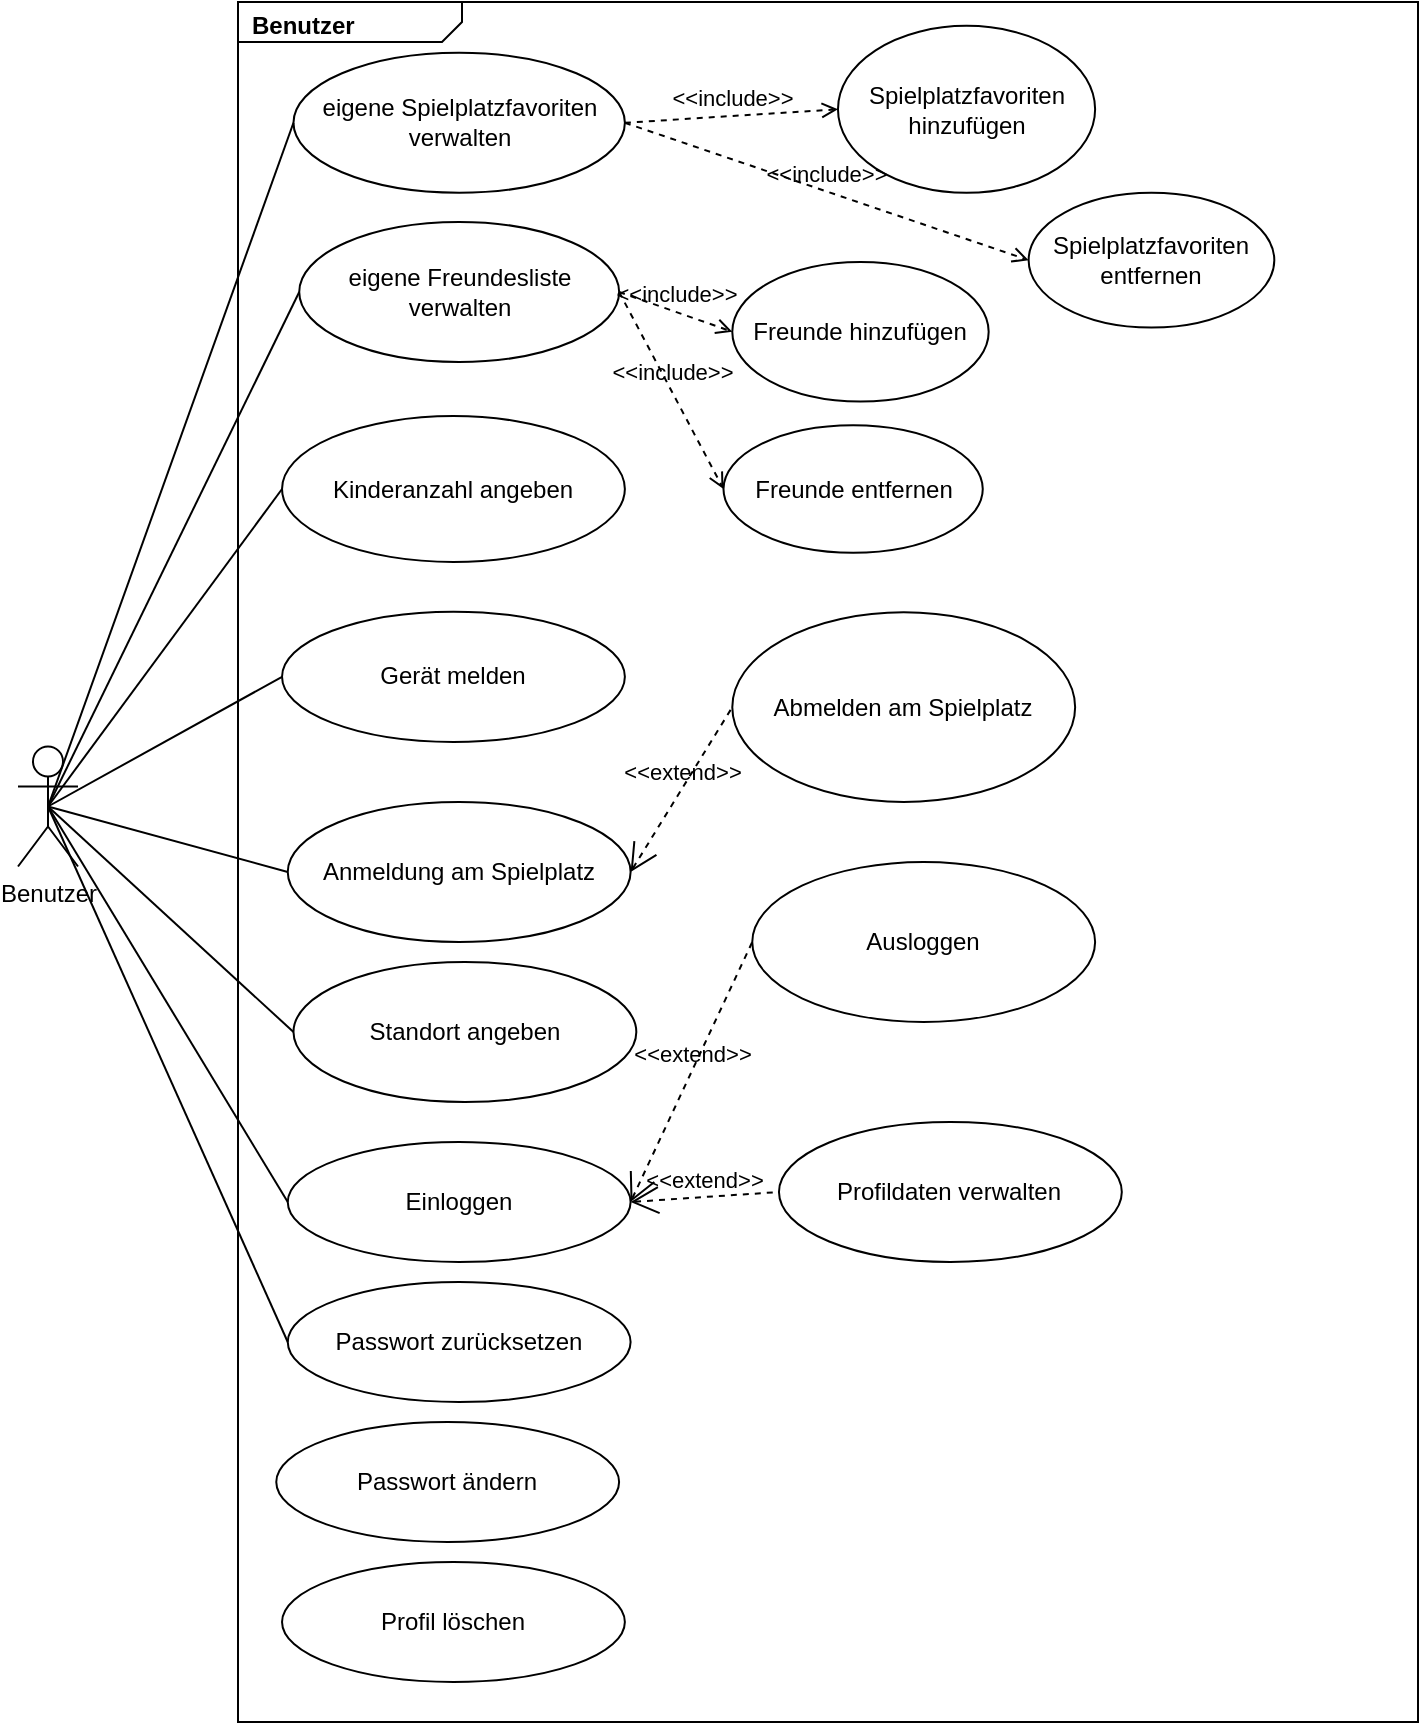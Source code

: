 <mxfile version="14.2.7" type="device"><diagram id="prtHgNgQTEPvFCAcTncT" name="Page-1"><mxGraphModel dx="2488" dy="1906" grid="1" gridSize="10" guides="1" tooltips="1" connect="1" arrows="1" fold="1" page="1" pageScale="1" pageWidth="827" pageHeight="1169" math="0" shadow="0"><root><mxCell id="0"/><mxCell id="1" parent="0"/><mxCell id="VixLHlhIaoW0r1KIGYpV-2" value="Benutzer" style="shape=umlActor;verticalLabelPosition=bottom;verticalAlign=top;html=1;outlineConnect=0;" vertex="1" parent="1"><mxGeometry x="-350" y="332.25" width="30" height="60" as="geometry"/></mxCell><mxCell id="VixLHlhIaoW0r1KIGYpV-42" value="" style="html=1;shape=mxgraph.sysml.package;labelX=112;whiteSpace=wrap;align=center;" vertex="1" parent="1"><mxGeometry x="-240" y="-40" width="590" height="860" as="geometry"/></mxCell><mxCell id="VixLHlhIaoW0r1KIGYpV-43" value="Benutzer" style="html=1;align=left;verticalAlign=top;labelPosition=left;verticalLabelPosition=top;labelBackgroundColor=none;spacingLeft=5;spacingTop=-2;fontStyle=1;" connectable="0" vertex="1" parent="VixLHlhIaoW0r1KIGYpV-42"><mxGeometry as="geometry"/></mxCell><mxCell id="VixLHlhIaoW0r1KIGYpV-44" value="eigene Spielplatzfavoriten verwalten" style="ellipse;whiteSpace=wrap;html=1;" vertex="1" parent="VixLHlhIaoW0r1KIGYpV-42"><mxGeometry x="27.742" y="25.39" width="165.695" height="70" as="geometry"/></mxCell><mxCell id="VixLHlhIaoW0r1KIGYpV-45" value="Spielplatzfavoriten entfernen" style="ellipse;whiteSpace=wrap;html=1;" vertex="1" parent="VixLHlhIaoW0r1KIGYpV-42"><mxGeometry x="395.32" y="95.394" width="122.836" height="67.393" as="geometry"/></mxCell><mxCell id="VixLHlhIaoW0r1KIGYpV-46" value="eigene Freundesliste verwalten" style="ellipse;whiteSpace=wrap;html=1;" vertex="1" parent="VixLHlhIaoW0r1KIGYpV-42"><mxGeometry x="30.613" y="110" width="159.953" height="70" as="geometry"/></mxCell><mxCell id="VixLHlhIaoW0r1KIGYpV-47" value="Spielplatzfavoriten hinzufügen" style="ellipse;whiteSpace=wrap;html=1;" vertex="1" parent="VixLHlhIaoW0r1KIGYpV-42"><mxGeometry x="299.993" y="11.924" width="128.568" height="83.466" as="geometry"/></mxCell><mxCell id="VixLHlhIaoW0r1KIGYpV-48" value="&amp;lt;&amp;lt;include&amp;gt;&amp;gt;" style="edgeStyle=none;html=1;endArrow=open;verticalAlign=bottom;dashed=1;labelBackgroundColor=none;exitX=1;exitY=0.5;exitDx=0;exitDy=0;entryX=0;entryY=0.5;entryDx=0;entryDy=0;" edge="1" parent="VixLHlhIaoW0r1KIGYpV-42" source="VixLHlhIaoW0r1KIGYpV-44" target="VixLHlhIaoW0r1KIGYpV-47"><mxGeometry width="160" relative="1" as="geometry"><mxPoint x="192.853" y="528.792" as="sourcePoint"/><mxPoint x="364.277" y="528.792" as="targetPoint"/></mxGeometry></mxCell><mxCell id="VixLHlhIaoW0r1KIGYpV-49" value="&amp;lt;&amp;lt;include&amp;gt;&amp;gt;" style="edgeStyle=none;html=1;endArrow=open;verticalAlign=bottom;dashed=1;labelBackgroundColor=none;exitX=1;exitY=0.5;exitDx=0;exitDy=0;entryX=0;entryY=0.5;entryDx=0;entryDy=0;" edge="1" parent="VixLHlhIaoW0r1KIGYpV-42" source="VixLHlhIaoW0r1KIGYpV-44" target="VixLHlhIaoW0r1KIGYpV-45"><mxGeometry width="160" relative="1" as="geometry"><mxPoint x="202.806" y="140.28" as="sourcePoint"/><mxPoint x="286.445" y="197.389" as="targetPoint"/></mxGeometry></mxCell><mxCell id="VixLHlhIaoW0r1KIGYpV-50" value="Freunde hinzufügen" style="ellipse;whiteSpace=wrap;html=1;" vertex="1" parent="VixLHlhIaoW0r1KIGYpV-42"><mxGeometry x="247.145" y="129.996" width="128.193" height="69.73" as="geometry"/></mxCell><mxCell id="VixLHlhIaoW0r1KIGYpV-51" value="Freunde entfernen" style="ellipse;whiteSpace=wrap;html=1;" vertex="1" parent="VixLHlhIaoW0r1KIGYpV-42"><mxGeometry x="242.744" y="211.624" width="129.64" height="63.768" as="geometry"/></mxCell><mxCell id="VixLHlhIaoW0r1KIGYpV-52" value="&amp;lt;&amp;lt;include&amp;gt;&amp;gt;" style="edgeStyle=none;html=1;endArrow=open;verticalAlign=bottom;dashed=1;labelBackgroundColor=none;exitX=1;exitY=0.5;exitDx=0;exitDy=0;entryX=0;entryY=0.5;entryDx=0;entryDy=0;" edge="1" parent="VixLHlhIaoW0r1KIGYpV-42" source="VixLHlhIaoW0r1KIGYpV-46" target="VixLHlhIaoW0r1KIGYpV-50"><mxGeometry width="160" relative="1" as="geometry"><mxPoint x="202.806" y="140.28" as="sourcePoint"/><mxPoint x="329.269" y="211.517" as="targetPoint"/></mxGeometry></mxCell><mxCell id="VixLHlhIaoW0r1KIGYpV-53" value="&amp;lt;&amp;lt;include&amp;gt;&amp;gt;" style="edgeStyle=none;html=1;endArrow=open;verticalAlign=bottom;dashed=1;labelBackgroundColor=none;exitX=1;exitY=0.5;exitDx=0;exitDy=0;entryX=0;entryY=0.5;entryDx=0;entryDy=0;" edge="1" parent="VixLHlhIaoW0r1KIGYpV-42" source="VixLHlhIaoW0r1KIGYpV-46" target="VixLHlhIaoW0r1KIGYpV-51"><mxGeometry width="160" relative="1" as="geometry"><mxPoint x="202.806" y="361.341" as="sourcePoint"/><mxPoint x="252.165" y="423.033" as="targetPoint"/></mxGeometry></mxCell><mxCell id="VixLHlhIaoW0r1KIGYpV-54" value="Kinderanzahl angeben" style="ellipse;whiteSpace=wrap;html=1;" vertex="1" parent="VixLHlhIaoW0r1KIGYpV-42"><mxGeometry x="22.013" y="207.02" width="171.424" height="72.98" as="geometry"/></mxCell><mxCell id="VixLHlhIaoW0r1KIGYpV-59" value="Standort angeben" style="ellipse;whiteSpace=wrap;html=1;" vertex="1" parent="VixLHlhIaoW0r1KIGYpV-42"><mxGeometry x="27.742" y="480" width="171.424" height="70" as="geometry"/></mxCell><mxCell id="VixLHlhIaoW0r1KIGYpV-60" value="Gerät melden" style="ellipse;whiteSpace=wrap;html=1;" vertex="1" parent="VixLHlhIaoW0r1KIGYpV-42"><mxGeometry x="22.013" y="304.83" width="171.424" height="65.17" as="geometry"/></mxCell><mxCell id="VixLHlhIaoW0r1KIGYpV-74" value="Anmeldung am Spielplatz" style="ellipse;whiteSpace=wrap;html=1;" vertex="1" parent="VixLHlhIaoW0r1KIGYpV-42"><mxGeometry x="24.878" y="400" width="171.424" height="70" as="geometry"/></mxCell><mxCell id="VixLHlhIaoW0r1KIGYpV-75" value="Abmelden am Spielplatz" style="ellipse;whiteSpace=wrap;html=1;" vertex="1" parent="VixLHlhIaoW0r1KIGYpV-42"><mxGeometry x="247.148" y="305.137" width="171.424" height="94.865" as="geometry"/></mxCell><mxCell id="VixLHlhIaoW0r1KIGYpV-77" value="&amp;lt;&amp;lt;extend&amp;gt;&amp;gt;" style="edgeStyle=none;html=1;startArrow=open;endArrow=none;startSize=12;verticalAlign=bottom;dashed=1;labelBackgroundColor=none;entryX=0;entryY=0.5;entryDx=0;entryDy=0;exitX=1;exitY=0.5;exitDx=0;exitDy=0;" edge="1" parent="VixLHlhIaoW0r1KIGYpV-42" source="VixLHlhIaoW0r1KIGYpV-74" target="VixLHlhIaoW0r1KIGYpV-75"><mxGeometry width="160" relative="1" as="geometry"><mxPoint x="175.748" y="513.896" as="sourcePoint"/><mxPoint x="341.157" y="513.896" as="targetPoint"/></mxGeometry></mxCell><mxCell id="VixLHlhIaoW0r1KIGYpV-78" value="Einloggen" style="ellipse;whiteSpace=wrap;html=1;" vertex="1" parent="VixLHlhIaoW0r1KIGYpV-42"><mxGeometry x="24.878" y="570" width="171.424" height="60" as="geometry"/></mxCell><mxCell id="VixLHlhIaoW0r1KIGYpV-80" value="Ausloggen" style="ellipse;whiteSpace=wrap;html=1;" vertex="1" parent="VixLHlhIaoW0r1KIGYpV-42"><mxGeometry x="257.132" y="430" width="171.424" height="80" as="geometry"/></mxCell><mxCell id="VixLHlhIaoW0r1KIGYpV-81" value="&amp;lt;&amp;lt;extend&amp;gt;&amp;gt;" style="edgeStyle=none;html=1;startArrow=open;endArrow=none;startSize=12;verticalAlign=bottom;dashed=1;labelBackgroundColor=none;entryX=0;entryY=0.5;entryDx=0;entryDy=0;exitX=1;exitY=0.5;exitDx=0;exitDy=0;" edge="1" parent="VixLHlhIaoW0r1KIGYpV-42" source="VixLHlhIaoW0r1KIGYpV-78" target="VixLHlhIaoW0r1KIGYpV-80"><mxGeometry width="160" relative="1" as="geometry"><mxPoint x="227.712" y="595.589" as="sourcePoint"/><mxPoint x="279.104" y="458.55" as="targetPoint"/></mxGeometry></mxCell><mxCell id="VixLHlhIaoW0r1KIGYpV-82" value="Passwort zurücksetzen" style="ellipse;whiteSpace=wrap;html=1;" vertex="1" parent="VixLHlhIaoW0r1KIGYpV-42"><mxGeometry x="24.878" y="640" width="171.424" height="60" as="geometry"/></mxCell><mxCell id="VixLHlhIaoW0r1KIGYpV-84" value="Passwort ändern" style="ellipse;whiteSpace=wrap;html=1;" vertex="1" parent="VixLHlhIaoW0r1KIGYpV-42"><mxGeometry x="19.135" y="710" width="171.424" height="60" as="geometry"/></mxCell><mxCell id="VixLHlhIaoW0r1KIGYpV-86" value="Profil löschen" style="ellipse;whiteSpace=wrap;html=1;" vertex="1" parent="VixLHlhIaoW0r1KIGYpV-42"><mxGeometry x="22.013" y="780" width="171.424" height="60" as="geometry"/></mxCell><mxCell id="VixLHlhIaoW0r1KIGYpV-85" value="Profildaten verwalten" style="ellipse;whiteSpace=wrap;html=1;" vertex="1" parent="VixLHlhIaoW0r1KIGYpV-42"><mxGeometry x="270.483" y="560" width="171.424" height="70" as="geometry"/></mxCell><mxCell id="VixLHlhIaoW0r1KIGYpV-87" value="&amp;lt;&amp;lt;extend&amp;gt;&amp;gt;" style="edgeStyle=none;html=1;startArrow=open;endArrow=none;startSize=12;verticalAlign=bottom;dashed=1;labelBackgroundColor=none;entryX=0;entryY=0.5;entryDx=0;entryDy=0;exitX=1;exitY=0.5;exitDx=0;exitDy=0;" edge="1" parent="VixLHlhIaoW0r1KIGYpV-42" source="VixLHlhIaoW0r1KIGYpV-78" target="VixLHlhIaoW0r1KIGYpV-85"><mxGeometry width="160" relative="1" as="geometry"><mxPoint x="203.237" y="610" as="sourcePoint"/><mxPoint x="264.068" y="480" as="targetPoint"/></mxGeometry></mxCell><mxCell id="VixLHlhIaoW0r1KIGYpV-61" value="" style="edgeStyle=none;html=1;endArrow=none;verticalAlign=bottom;exitX=0.5;exitY=0.5;exitDx=0;exitDy=0;exitPerimeter=0;entryX=0;entryY=0.5;entryDx=0;entryDy=0;" edge="1" parent="1" source="VixLHlhIaoW0r1KIGYpV-2" target="VixLHlhIaoW0r1KIGYpV-44"><mxGeometry width="160" relative="1" as="geometry"><mxPoint x="250" y="280" as="sourcePoint"/><mxPoint x="410" y="280" as="targetPoint"/></mxGeometry></mxCell><mxCell id="VixLHlhIaoW0r1KIGYpV-62" value="" style="edgeStyle=none;html=1;endArrow=none;verticalAlign=bottom;exitX=0.5;exitY=0.5;exitDx=0;exitDy=0;exitPerimeter=0;entryX=0;entryY=0.5;entryDx=0;entryDy=0;" edge="1" parent="1" source="VixLHlhIaoW0r1KIGYpV-2" target="VixLHlhIaoW0r1KIGYpV-46"><mxGeometry width="160" relative="1" as="geometry"><mxPoint x="35" y="220" as="sourcePoint"/><mxPoint x="120.0" y="85.175" as="targetPoint"/></mxGeometry></mxCell><mxCell id="VixLHlhIaoW0r1KIGYpV-63" value="" style="edgeStyle=none;html=1;endArrow=none;verticalAlign=bottom;exitX=0.5;exitY=0.5;exitDx=0;exitDy=0;exitPerimeter=0;entryX=0;entryY=0.5;entryDx=0;entryDy=0;" edge="1" parent="1" source="VixLHlhIaoW0r1KIGYpV-2" target="VixLHlhIaoW0r1KIGYpV-54"><mxGeometry width="160" relative="1" as="geometry"><mxPoint x="35" y="220" as="sourcePoint"/><mxPoint x="125.36" y="161.915" as="targetPoint"/></mxGeometry></mxCell><mxCell id="VixLHlhIaoW0r1KIGYpV-64" value="" style="edgeStyle=none;html=1;endArrow=none;verticalAlign=bottom;entryX=0;entryY=0.5;entryDx=0;entryDy=0;exitX=0.5;exitY=0.5;exitDx=0;exitDy=0;exitPerimeter=0;" edge="1" parent="1" source="VixLHlhIaoW0r1KIGYpV-2" target="VixLHlhIaoW0r1KIGYpV-59"><mxGeometry width="160" relative="1" as="geometry"><mxPoint x="45" y="230" as="sourcePoint"/><mxPoint x="135.36" y="171.915" as="targetPoint"/></mxGeometry></mxCell><mxCell id="VixLHlhIaoW0r1KIGYpV-65" value="" style="edgeStyle=none;html=1;endArrow=none;verticalAlign=bottom;exitX=0.5;exitY=0.5;exitDx=0;exitDy=0;exitPerimeter=0;entryX=0;entryY=0.5;entryDx=0;entryDy=0;" edge="1" parent="1" source="VixLHlhIaoW0r1KIGYpV-2" target="VixLHlhIaoW0r1KIGYpV-60"><mxGeometry width="160" relative="1" as="geometry"><mxPoint x="55" y="240" as="sourcePoint"/><mxPoint x="145.36" y="181.915" as="targetPoint"/></mxGeometry></mxCell><mxCell id="VixLHlhIaoW0r1KIGYpV-76" value="" style="edgeStyle=none;html=1;endArrow=none;verticalAlign=bottom;entryX=0;entryY=0.5;entryDx=0;entryDy=0;exitX=0.5;exitY=0.5;exitDx=0;exitDy=0;exitPerimeter=0;" edge="1" parent="1" source="VixLHlhIaoW0r1KIGYpV-2" target="VixLHlhIaoW0r1KIGYpV-74"><mxGeometry width="160" relative="1" as="geometry"><mxPoint x="10" y="330" as="sourcePoint"/><mxPoint x="137.226" y="531.535" as="targetPoint"/></mxGeometry></mxCell><mxCell id="VixLHlhIaoW0r1KIGYpV-79" value="" style="edgeStyle=none;html=1;endArrow=none;verticalAlign=bottom;entryX=0;entryY=0.5;entryDx=0;entryDy=0;exitX=0.5;exitY=0.5;exitDx=0;exitDy=0;exitPerimeter=0;" edge="1" parent="1" source="VixLHlhIaoW0r1KIGYpV-2" target="VixLHlhIaoW0r1KIGYpV-78"><mxGeometry width="160" relative="1" as="geometry"><mxPoint x="20" y="340" as="sourcePoint"/><mxPoint x="134.446" y="541.535" as="targetPoint"/></mxGeometry></mxCell><mxCell id="VixLHlhIaoW0r1KIGYpV-83" value="" style="edgeStyle=none;html=1;endArrow=none;verticalAlign=bottom;entryX=0;entryY=0.5;entryDx=0;entryDy=0;exitX=0.5;exitY=0.5;exitDx=0;exitDy=0;exitPerimeter=0;" edge="1" parent="1" source="VixLHlhIaoW0r1KIGYpV-2" target="VixLHlhIaoW0r1KIGYpV-82"><mxGeometry width="160" relative="1" as="geometry"><mxPoint x="20" y="490" as="sourcePoint"/><mxPoint x="134.446" y="636.535" as="targetPoint"/></mxGeometry></mxCell></root></mxGraphModel></diagram></mxfile>